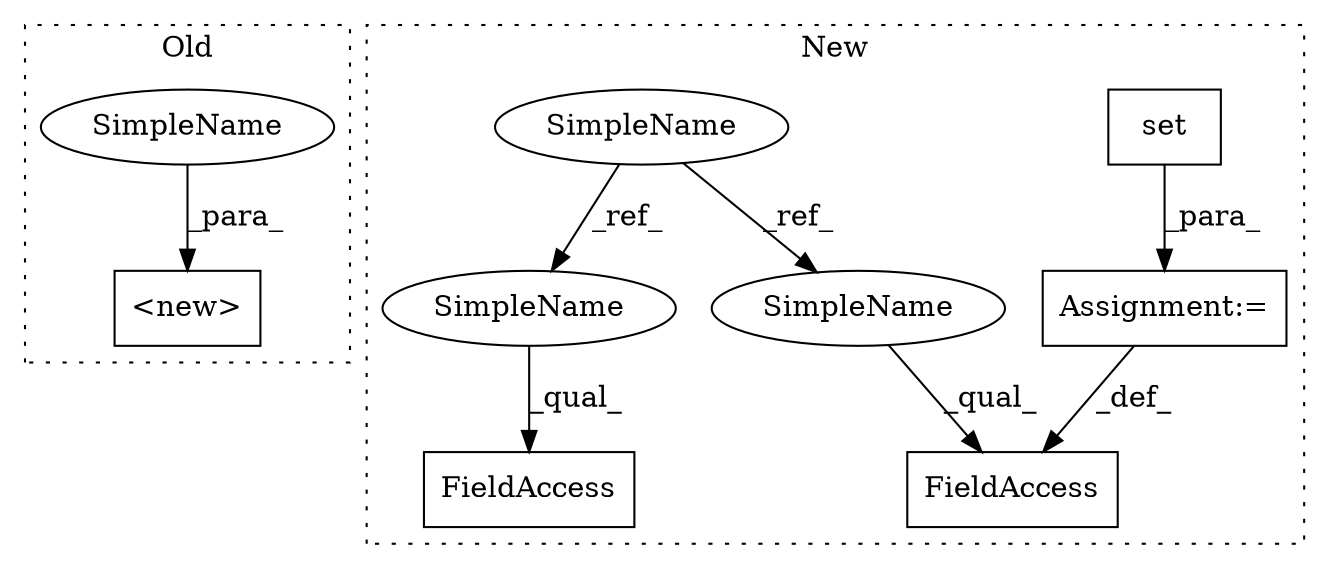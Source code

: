 digraph G {
subgraph cluster0 {
1 [label="<new>" a="46" s="484,512" l="6,2" shape="box"];
9 [label="SimpleName" a="42" s="508" l="4" shape="ellipse"];
label = "Old";
style="dotted";
}
subgraph cluster1 {
2 [label="set" a="32" s="635" l="5" shape="box"];
3 [label="Assignment:=" a="7" s="634" l="1" shape="box"];
4 [label="FieldAccess" a="22" s="610" l="24" shape="box"];
5 [label="SimpleName" a="42" s="581" l="4" shape="ellipse"];
6 [label="FieldAccess" a="22" s="695" l="10" shape="box"];
7 [label="SimpleName" a="42" s="610" l="4" shape="ellipse"];
8 [label="SimpleName" a="42" s="695" l="4" shape="ellipse"];
label = "New";
style="dotted";
}
2 -> 3 [label="_para_"];
3 -> 4 [label="_def_"];
5 -> 7 [label="_ref_"];
5 -> 8 [label="_ref_"];
7 -> 4 [label="_qual_"];
8 -> 6 [label="_qual_"];
9 -> 1 [label="_para_"];
}